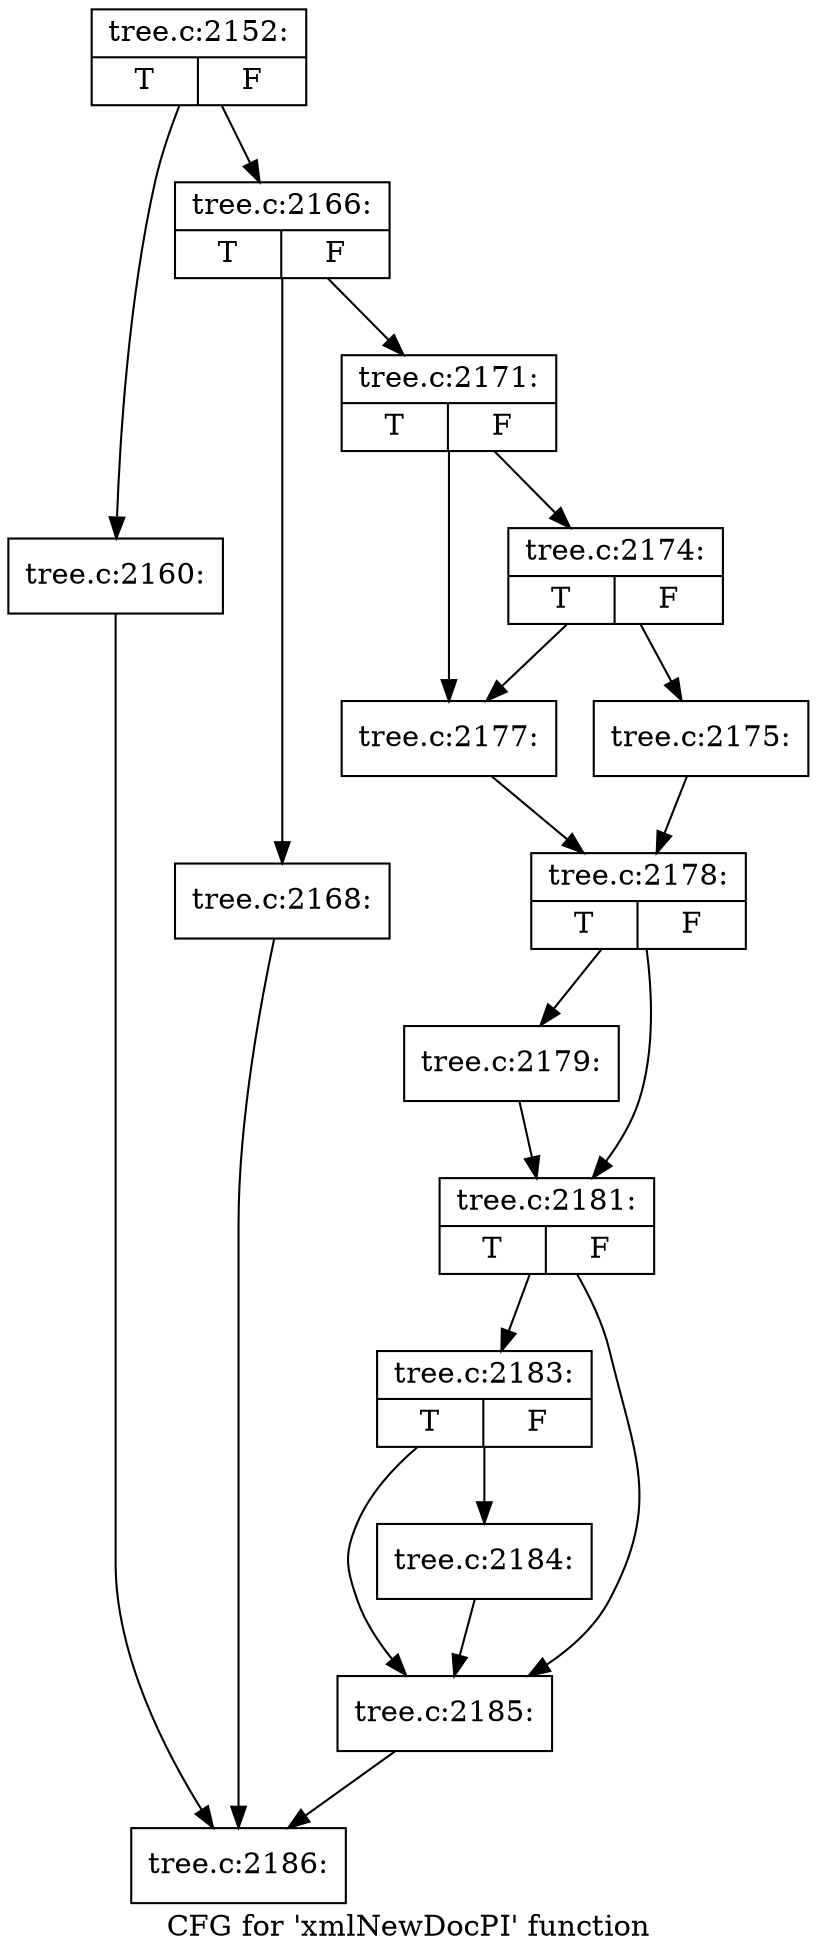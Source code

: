 digraph "CFG for 'xmlNewDocPI' function" {
	label="CFG for 'xmlNewDocPI' function";

	Node0x4368770 [shape=record,label="{tree.c:2152:|{<s0>T|<s1>F}}"];
	Node0x4368770 -> Node0x4368680;
	Node0x4368770 -> Node0x43686d0;
	Node0x4368680 [shape=record,label="{tree.c:2160:}"];
	Node0x4368680 -> Node0x4368720;
	Node0x43686d0 [shape=record,label="{tree.c:2166:|{<s0>T|<s1>F}}"];
	Node0x43686d0 -> Node0x436f090;
	Node0x43686d0 -> Node0x436f0e0;
	Node0x436f090 [shape=record,label="{tree.c:2168:}"];
	Node0x436f090 -> Node0x4368720;
	Node0x436f0e0 [shape=record,label="{tree.c:2171:|{<s0>T|<s1>F}}"];
	Node0x436f0e0 -> Node0x436fe10;
	Node0x436f0e0 -> Node0x436fdc0;
	Node0x436fe10 [shape=record,label="{tree.c:2174:|{<s0>T|<s1>F}}"];
	Node0x436fe10 -> Node0x436fd20;
	Node0x436fe10 -> Node0x436fdc0;
	Node0x436fd20 [shape=record,label="{tree.c:2175:}"];
	Node0x436fd20 -> Node0x436fd70;
	Node0x436fdc0 [shape=record,label="{tree.c:2177:}"];
	Node0x436fdc0 -> Node0x436fd70;
	Node0x436fd70 [shape=record,label="{tree.c:2178:|{<s0>T|<s1>F}}"];
	Node0x436fd70 -> Node0x4370e90;
	Node0x436fd70 -> Node0x4370ee0;
	Node0x4370e90 [shape=record,label="{tree.c:2179:}"];
	Node0x4370e90 -> Node0x4370ee0;
	Node0x4370ee0 [shape=record,label="{tree.c:2181:|{<s0>T|<s1>F}}"];
	Node0x4370ee0 -> Node0x43719d0;
	Node0x4370ee0 -> Node0x4371980;
	Node0x43719d0 [shape=record,label="{tree.c:2183:|{<s0>T|<s1>F}}"];
	Node0x43719d0 -> Node0x4371930;
	Node0x43719d0 -> Node0x4371980;
	Node0x4371930 [shape=record,label="{tree.c:2184:}"];
	Node0x4371930 -> Node0x4371980;
	Node0x4371980 [shape=record,label="{tree.c:2185:}"];
	Node0x4371980 -> Node0x4368720;
	Node0x4368720 [shape=record,label="{tree.c:2186:}"];
}
